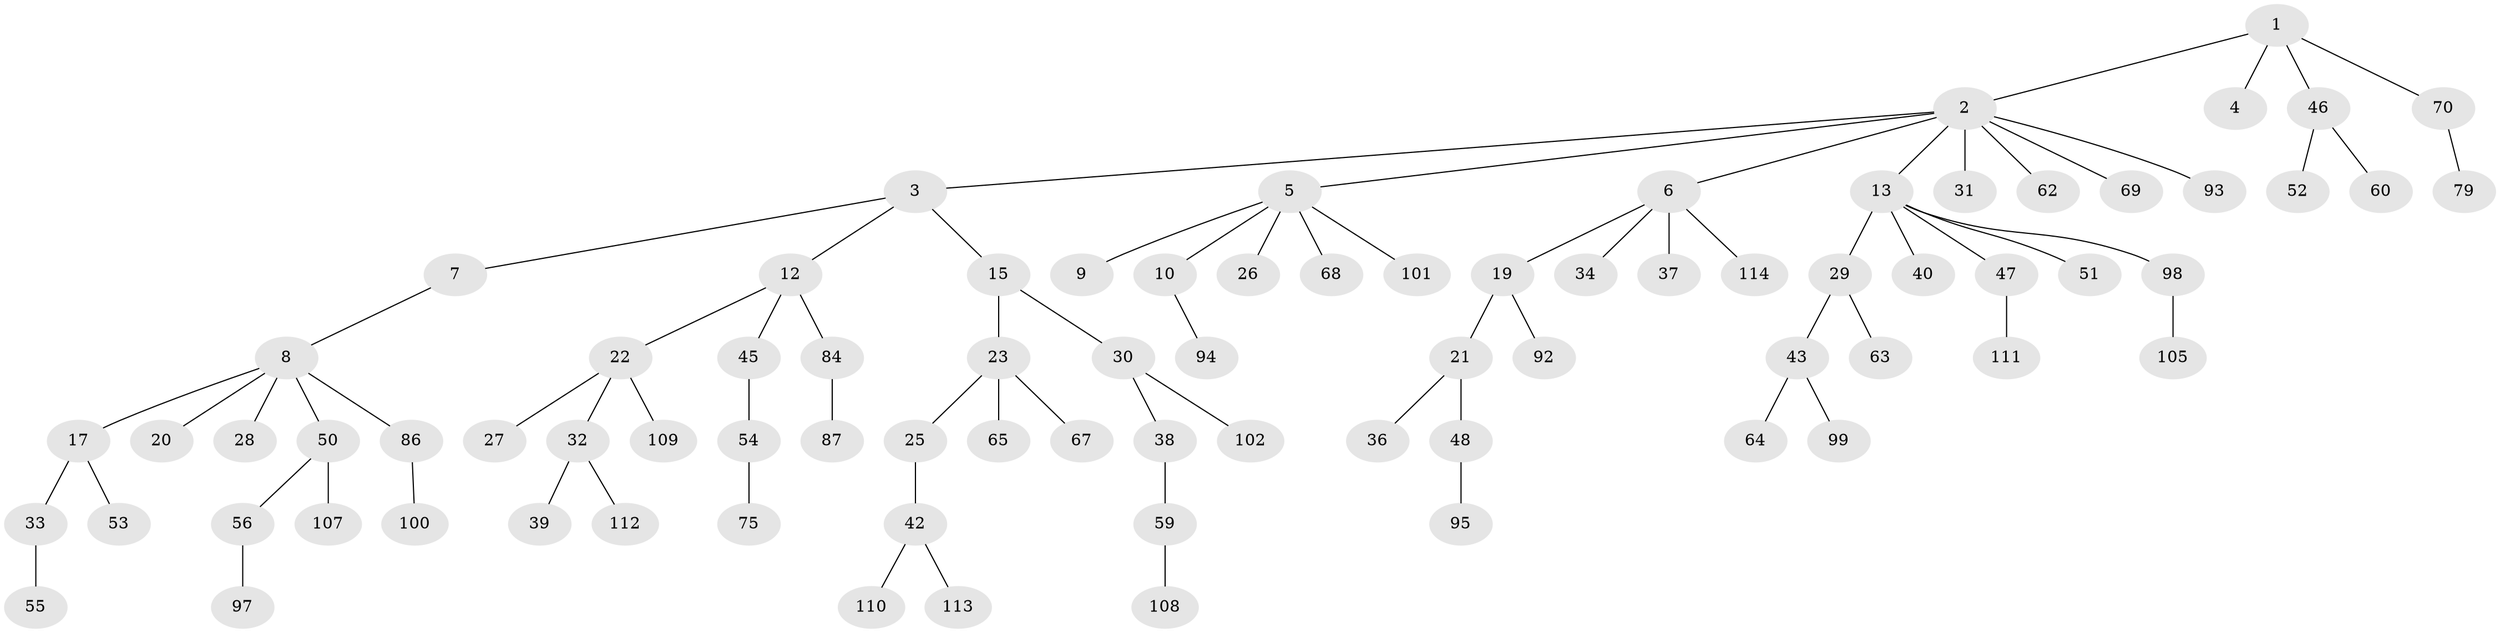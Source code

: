 // original degree distribution, {5: 0.05263157894736842, 7: 0.008771929824561403, 1: 0.5, 6: 0.008771929824561403, 2: 0.22807017543859648, 3: 0.15789473684210525, 4: 0.043859649122807015}
// Generated by graph-tools (version 1.1) at 2025/42/03/06/25 10:42:02]
// undirected, 81 vertices, 80 edges
graph export_dot {
graph [start="1"]
  node [color=gray90,style=filled];
  1 [super="+18"];
  2 [super="+11"];
  3 [super="+85"];
  4;
  5 [super="+41"];
  6 [super="+90"];
  7;
  8 [super="+14"];
  9 [super="+66"];
  10 [super="+83"];
  12 [super="+16"];
  13 [super="+24"];
  15;
  17;
  19 [super="+77"];
  20 [super="+80"];
  21;
  22 [super="+71"];
  23 [super="+104"];
  25;
  26;
  27;
  28;
  29 [super="+82"];
  30 [super="+89"];
  31;
  32 [super="+35"];
  33 [super="+58"];
  34;
  36 [super="+44"];
  37;
  38;
  39 [super="+61"];
  40;
  42 [super="+57"];
  43 [super="+88"];
  45 [super="+72"];
  46;
  47 [super="+74"];
  48 [super="+49"];
  50;
  51;
  52;
  53;
  54;
  55;
  56 [super="+81"];
  59 [super="+103"];
  60 [super="+73"];
  62;
  63;
  64 [super="+106"];
  65;
  67;
  68;
  69 [super="+91"];
  70 [super="+76"];
  75 [super="+78"];
  79;
  84;
  86 [super="+96"];
  87;
  92;
  93;
  94;
  95;
  97;
  98;
  99;
  100;
  101;
  102;
  105;
  107;
  108;
  109;
  110;
  111;
  112;
  113;
  114;
  1 -- 2;
  1 -- 4;
  1 -- 46;
  1 -- 70;
  2 -- 3;
  2 -- 5;
  2 -- 6;
  2 -- 31;
  2 -- 93;
  2 -- 13;
  2 -- 69;
  2 -- 62;
  3 -- 7;
  3 -- 12;
  3 -- 15;
  5 -- 9;
  5 -- 10;
  5 -- 26;
  5 -- 68;
  5 -- 101;
  6 -- 19;
  6 -- 34;
  6 -- 37;
  6 -- 114;
  7 -- 8;
  8 -- 17;
  8 -- 50;
  8 -- 20;
  8 -- 86;
  8 -- 28;
  10 -- 94;
  12 -- 45;
  12 -- 22;
  12 -- 84;
  13 -- 29;
  13 -- 40;
  13 -- 47;
  13 -- 98;
  13 -- 51;
  15 -- 23;
  15 -- 30;
  17 -- 33;
  17 -- 53;
  19 -- 21;
  19 -- 92;
  21 -- 36;
  21 -- 48;
  22 -- 27;
  22 -- 32;
  22 -- 109;
  23 -- 25;
  23 -- 65;
  23 -- 67;
  25 -- 42;
  29 -- 43;
  29 -- 63;
  30 -- 38;
  30 -- 102;
  32 -- 112;
  32 -- 39;
  33 -- 55;
  38 -- 59;
  42 -- 113;
  42 -- 110;
  43 -- 64;
  43 -- 99;
  45 -- 54;
  46 -- 52;
  46 -- 60;
  47 -- 111;
  48 -- 95;
  50 -- 56;
  50 -- 107;
  54 -- 75;
  56 -- 97;
  59 -- 108;
  70 -- 79;
  84 -- 87;
  86 -- 100;
  98 -- 105;
}
